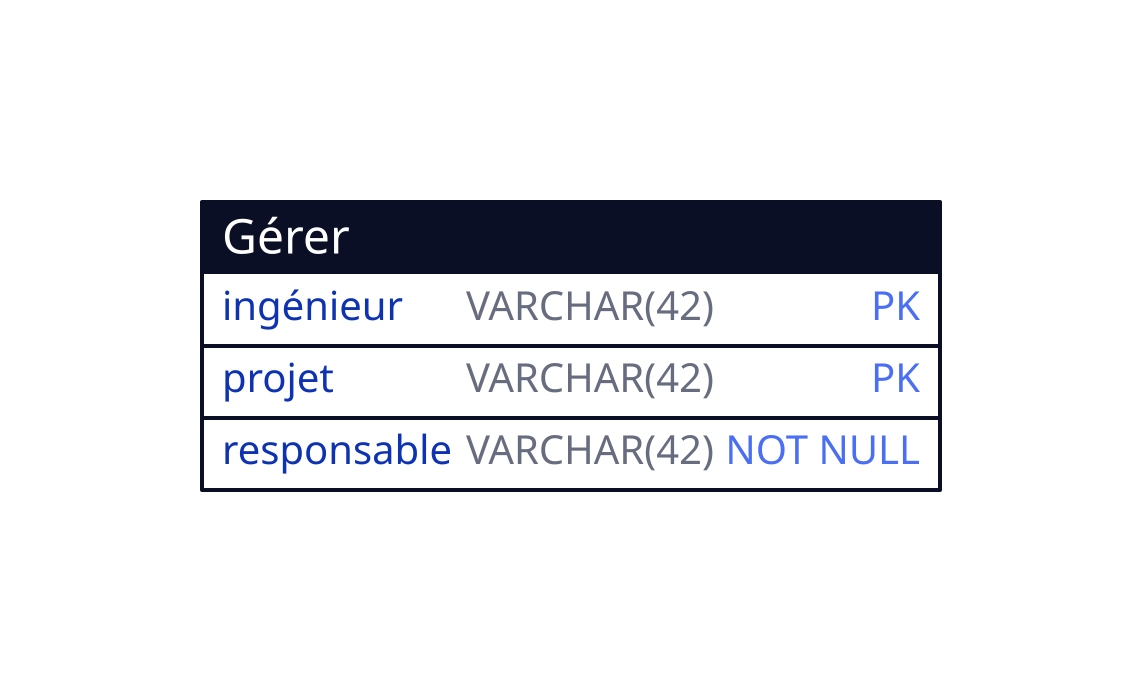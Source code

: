 "Gérer": { shape: sql_table
  "ingénieur":   VARCHAR(42) {constraint: PK}
  "projet":      VARCHAR(42) {constraint: PK}
  "responsable": VARCHAR(42) {constraint: NOT NULL}
}
